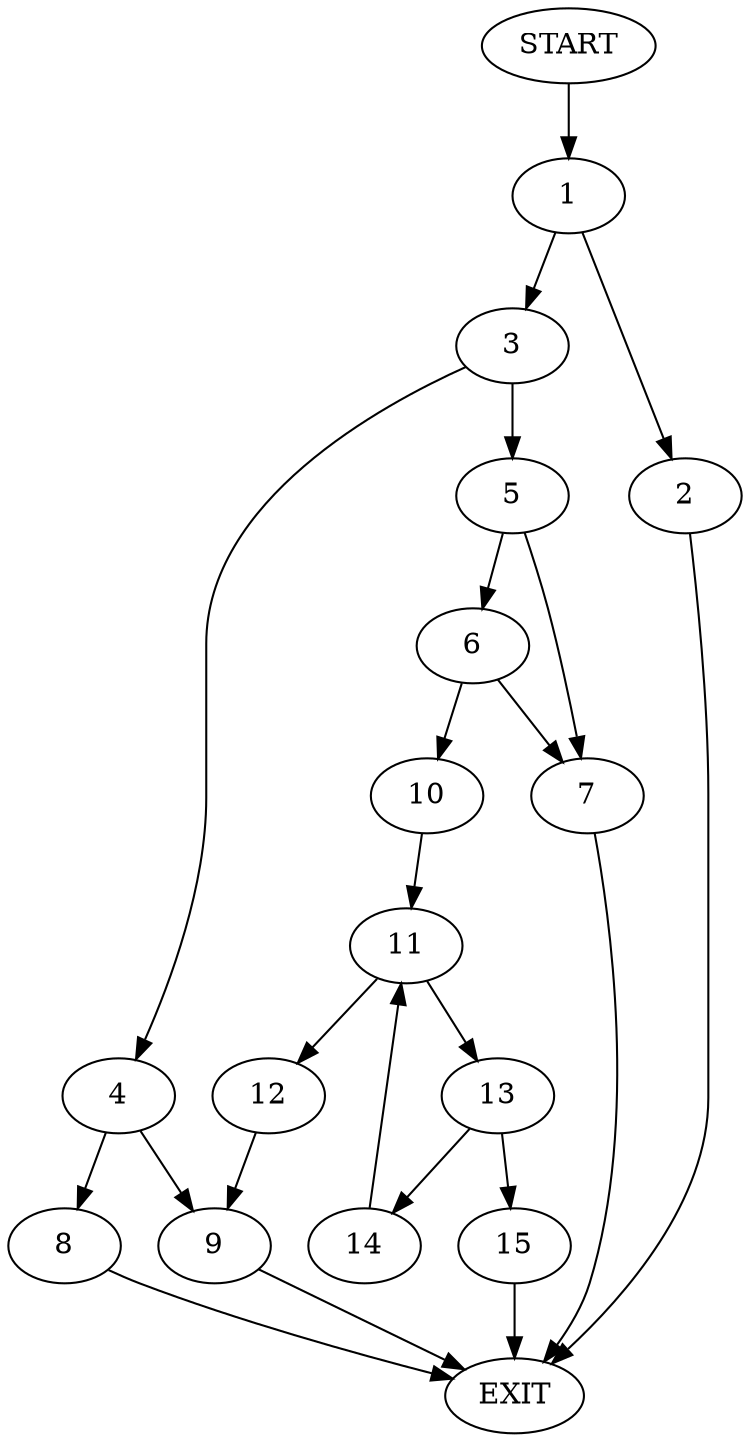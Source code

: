 digraph {
0 [label="START"]
16 [label="EXIT"]
0 -> 1
1 -> 2
1 -> 3
2 -> 16
3 -> 4
3 -> 5
5 -> 6
5 -> 7
4 -> 8
4 -> 9
7 -> 16
6 -> 10
6 -> 7
10 -> 11
11 -> 12
11 -> 13
12 -> 9
13 -> 14
13 -> 15
15 -> 16
14 -> 11
9 -> 16
8 -> 16
}
